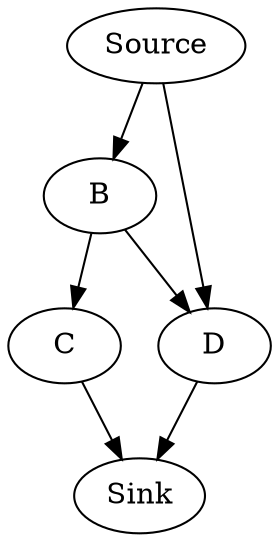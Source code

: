 digraph {
    node [rx=5 ry=5 labelStyle="font: 300 14px 'Helvetica Neue', Helvetica"];
    edge [labelStyle="font: 300 14px 'Helvetica Neue', Helvetica"];
    A [id="A" label="Source"];
    B [id="B"];
    C [id="C"];
    D [id="D"];
    E [id="E" label="Sink"];
    A -> B [id="A-B"];
    B -> C [id="B-C"];
    B -> D [id="B-D"];
    D -> E [id="D-E"];
    C -> E [id="C-E"];
    A -> D [id="A-D"];
}
